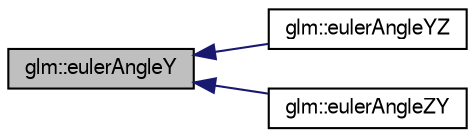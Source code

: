 digraph G
{
  bgcolor="transparent";
  edge [fontname="FreeSans",fontsize=10,labelfontname="FreeSans",labelfontsize=10];
  node [fontname="FreeSans",fontsize=10,shape=record];
  rankdir=LR;
  Node1 [label="glm::eulerAngleY",height=0.2,width=0.4,color="black", fillcolor="grey75", style="filled" fontcolor="black"];
  Node1 -> Node2 [dir=back,color="midnightblue",fontsize=10,style="solid"];
  Node2 [label="glm::eulerAngleYZ",height=0.2,width=0.4,color="black",URL="$group__gtx__euler__angles.html#g9ac024a16439421d2a3c7c17b6df31b5"];
  Node1 -> Node3 [dir=back,color="midnightblue",fontsize=10,style="solid"];
  Node3 [label="glm::eulerAngleZY",height=0.2,width=0.4,color="black",URL="$group__gtx__euler__angles.html#gfcd7d34bef520fd8bee6d4d865a8162a"];
}
